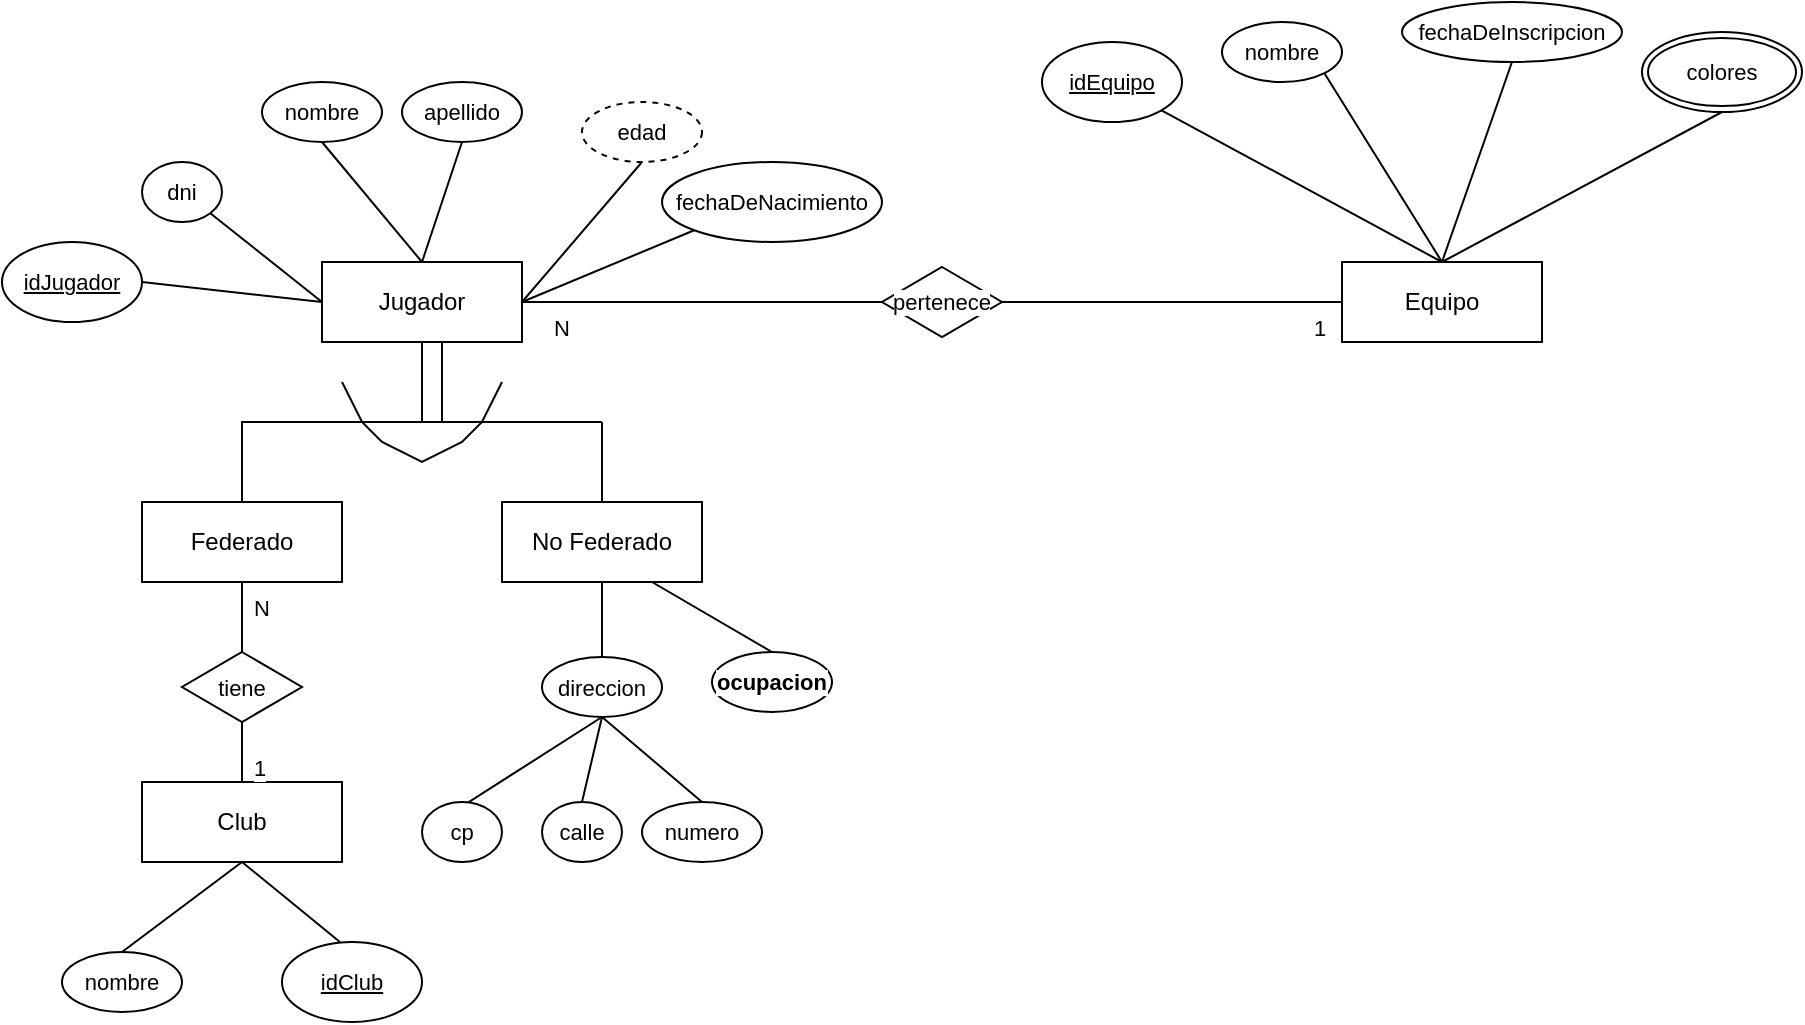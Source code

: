 <mxfile version="28.2.4">
  <diagram name="Página-1" id="o_vclZa8i1B72Egsuipd">
    <mxGraphModel dx="1932" dy="1642" grid="1" gridSize="10" guides="1" tooltips="1" connect="1" arrows="1" fold="1" page="1" pageScale="1" pageWidth="827" pageHeight="1169" math="0" shadow="0">
      <root>
        <mxCell id="0" />
        <mxCell id="1" parent="0" />
        <mxCell id="Htsk9jUAKjOqGIlY0f94-7" style="edgeStyle=none;shape=connector;rounded=0;orthogonalLoop=1;jettySize=auto;html=1;exitX=0.5;exitY=1;exitDx=0;exitDy=0;entryX=0.5;entryY=0;entryDx=0;entryDy=0;strokeColor=default;align=center;verticalAlign=middle;fontFamily=Helvetica;fontSize=11;fontColor=default;labelBackgroundColor=default;endArrow=none;" edge="1" parent="1" source="Htsk9jUAKjOqGIlY0f94-2" target="Htsk9jUAKjOqGIlY0f94-3">
          <mxGeometry relative="1" as="geometry">
            <Array as="points">
              <mxPoint x="150" y="60" />
              <mxPoint x="240" y="60" />
              <mxPoint x="60" y="60" />
            </Array>
          </mxGeometry>
        </mxCell>
        <mxCell id="Htsk9jUAKjOqGIlY0f94-39" style="edgeStyle=none;shape=connector;rounded=0;orthogonalLoop=1;jettySize=auto;html=1;exitX=1;exitY=0.5;exitDx=0;exitDy=0;entryX=0;entryY=0.5;entryDx=0;entryDy=0;strokeColor=default;align=center;verticalAlign=middle;fontFamily=Helvetica;fontSize=11;fontColor=default;labelBackgroundColor=default;endArrow=none;" edge="1" parent="1" source="Htsk9jUAKjOqGIlY0f94-51" target="Htsk9jUAKjOqGIlY0f94-38">
          <mxGeometry relative="1" as="geometry" />
        </mxCell>
        <mxCell id="Htsk9jUAKjOqGIlY0f94-2" value="Jugador" style="whiteSpace=wrap;html=1;align=center;" vertex="1" parent="1">
          <mxGeometry x="100" y="-20" width="100" height="40" as="geometry" />
        </mxCell>
        <mxCell id="Htsk9jUAKjOqGIlY0f94-3" value="Federado" style="whiteSpace=wrap;html=1;align=center;" vertex="1" parent="1">
          <mxGeometry x="10" y="100" width="100" height="40" as="geometry" />
        </mxCell>
        <mxCell id="Htsk9jUAKjOqGIlY0f94-9" style="edgeStyle=none;shape=connector;rounded=0;orthogonalLoop=1;jettySize=auto;html=1;exitX=0.5;exitY=0;exitDx=0;exitDy=0;strokeColor=default;align=center;verticalAlign=middle;fontFamily=Helvetica;fontSize=11;fontColor=default;labelBackgroundColor=default;endArrow=none;" edge="1" parent="1" source="Htsk9jUAKjOqGIlY0f94-4">
          <mxGeometry relative="1" as="geometry">
            <mxPoint x="240" y="60" as="targetPoint" />
          </mxGeometry>
        </mxCell>
        <mxCell id="Htsk9jUAKjOqGIlY0f94-4" value="No Federado" style="whiteSpace=wrap;html=1;align=center;" vertex="1" parent="1">
          <mxGeometry x="190" y="100" width="100" height="40" as="geometry" />
        </mxCell>
        <mxCell id="Htsk9jUAKjOqGIlY0f94-11" value="" style="endArrow=none;html=1;rounded=0;strokeColor=default;align=center;verticalAlign=middle;fontFamily=Helvetica;fontSize=11;fontColor=default;labelBackgroundColor=default;" edge="1" parent="1">
          <mxGeometry width="50" height="50" relative="1" as="geometry">
            <mxPoint x="110" y="40" as="sourcePoint" />
            <mxPoint x="190" y="40" as="targetPoint" />
            <Array as="points">
              <mxPoint x="120" y="60" />
              <mxPoint x="130" y="70" />
              <mxPoint x="150" y="80" />
              <mxPoint x="170" y="70" />
              <mxPoint x="180" y="60" />
            </Array>
          </mxGeometry>
        </mxCell>
        <mxCell id="Htsk9jUAKjOqGIlY0f94-12" value="" style="endArrow=none;html=1;rounded=0;strokeColor=default;align=center;verticalAlign=middle;fontFamily=Helvetica;fontSize=11;fontColor=default;labelBackgroundColor=default;" edge="1" parent="1">
          <mxGeometry width="50" height="50" relative="1" as="geometry">
            <mxPoint x="160" y="60" as="sourcePoint" />
            <mxPoint x="160" y="20" as="targetPoint" />
          </mxGeometry>
        </mxCell>
        <mxCell id="Htsk9jUAKjOqGIlY0f94-20" style="edgeStyle=none;shape=connector;rounded=0;orthogonalLoop=1;jettySize=auto;html=1;exitX=1;exitY=1;exitDx=0;exitDy=0;entryX=0;entryY=0.5;entryDx=0;entryDy=0;strokeColor=default;align=center;verticalAlign=middle;fontFamily=Helvetica;fontSize=11;fontColor=default;labelBackgroundColor=default;endArrow=none;" edge="1" parent="1" source="Htsk9jUAKjOqGIlY0f94-13" target="Htsk9jUAKjOqGIlY0f94-2">
          <mxGeometry relative="1" as="geometry" />
        </mxCell>
        <mxCell id="Htsk9jUAKjOqGIlY0f94-13" value="dni" style="ellipse;whiteSpace=wrap;html=1;align=center;fontFamily=Helvetica;fontSize=11;fontColor=default;labelBackgroundColor=default;" vertex="1" parent="1">
          <mxGeometry x="10" y="-70" width="40" height="30" as="geometry" />
        </mxCell>
        <mxCell id="Htsk9jUAKjOqGIlY0f94-22" style="edgeStyle=none;shape=connector;rounded=0;orthogonalLoop=1;jettySize=auto;html=1;exitX=0.5;exitY=1;exitDx=0;exitDy=0;entryX=0.5;entryY=0;entryDx=0;entryDy=0;strokeColor=default;align=center;verticalAlign=middle;fontFamily=Helvetica;fontSize=11;fontColor=default;labelBackgroundColor=default;endArrow=none;" edge="1" parent="1" source="Htsk9jUAKjOqGIlY0f94-14" target="Htsk9jUAKjOqGIlY0f94-2">
          <mxGeometry relative="1" as="geometry" />
        </mxCell>
        <mxCell id="Htsk9jUAKjOqGIlY0f94-14" value="nombre" style="ellipse;whiteSpace=wrap;html=1;align=center;fontFamily=Helvetica;fontSize=11;fontColor=default;labelBackgroundColor=default;" vertex="1" parent="1">
          <mxGeometry x="70" y="-110" width="60" height="30" as="geometry" />
        </mxCell>
        <mxCell id="Htsk9jUAKjOqGIlY0f94-23" style="edgeStyle=none;shape=connector;rounded=0;orthogonalLoop=1;jettySize=auto;html=1;exitX=0.5;exitY=1;exitDx=0;exitDy=0;entryX=0.5;entryY=0;entryDx=0;entryDy=0;strokeColor=default;align=center;verticalAlign=middle;fontFamily=Helvetica;fontSize=11;fontColor=default;labelBackgroundColor=default;endArrow=none;" edge="1" parent="1" source="Htsk9jUAKjOqGIlY0f94-15" target="Htsk9jUAKjOqGIlY0f94-2">
          <mxGeometry relative="1" as="geometry" />
        </mxCell>
        <mxCell id="Htsk9jUAKjOqGIlY0f94-15" value="apellido" style="ellipse;whiteSpace=wrap;html=1;align=center;fontFamily=Helvetica;fontSize=11;fontColor=default;labelBackgroundColor=default;" vertex="1" parent="1">
          <mxGeometry x="140" y="-110" width="60" height="30" as="geometry" />
        </mxCell>
        <mxCell id="Htsk9jUAKjOqGIlY0f94-24" style="edgeStyle=none;shape=connector;rounded=0;orthogonalLoop=1;jettySize=auto;html=1;exitX=0.5;exitY=1;exitDx=0;exitDy=0;entryX=1;entryY=0.5;entryDx=0;entryDy=0;strokeColor=default;align=center;verticalAlign=middle;fontFamily=Helvetica;fontSize=11;fontColor=default;labelBackgroundColor=default;endArrow=none;" edge="1" parent="1" source="Htsk9jUAKjOqGIlY0f94-16" target="Htsk9jUAKjOqGIlY0f94-2">
          <mxGeometry relative="1" as="geometry" />
        </mxCell>
        <mxCell id="Htsk9jUAKjOqGIlY0f94-16" value="edad" style="ellipse;whiteSpace=wrap;html=1;align=center;dashed=1;fontFamily=Helvetica;fontSize=11;fontColor=default;labelBackgroundColor=default;" vertex="1" parent="1">
          <mxGeometry x="230" y="-100" width="60" height="30" as="geometry" />
        </mxCell>
        <mxCell id="Htsk9jUAKjOqGIlY0f94-25" style="edgeStyle=none;shape=connector;rounded=0;orthogonalLoop=1;jettySize=auto;html=1;exitX=0;exitY=1;exitDx=0;exitDy=0;entryX=1;entryY=0.5;entryDx=0;entryDy=0;strokeColor=default;align=center;verticalAlign=middle;fontFamily=Helvetica;fontSize=11;fontColor=default;labelBackgroundColor=default;endArrow=none;" edge="1" parent="1" source="Htsk9jUAKjOqGIlY0f94-17" target="Htsk9jUAKjOqGIlY0f94-2">
          <mxGeometry relative="1" as="geometry" />
        </mxCell>
        <mxCell id="Htsk9jUAKjOqGIlY0f94-17" value="fechaDeNacimiento" style="ellipse;whiteSpace=wrap;html=1;align=center;fontFamily=Helvetica;fontSize=11;fontColor=default;labelBackgroundColor=default;" vertex="1" parent="1">
          <mxGeometry x="270" y="-70" width="110" height="40" as="geometry" />
        </mxCell>
        <mxCell id="Htsk9jUAKjOqGIlY0f94-19" style="edgeStyle=none;shape=connector;rounded=0;orthogonalLoop=1;jettySize=auto;html=1;exitX=1;exitY=0.5;exitDx=0;exitDy=0;entryX=0;entryY=0.5;entryDx=0;entryDy=0;strokeColor=default;align=center;verticalAlign=middle;fontFamily=Helvetica;fontSize=11;fontColor=default;labelBackgroundColor=default;endArrow=none;" edge="1" parent="1" source="Htsk9jUAKjOqGIlY0f94-18" target="Htsk9jUAKjOqGIlY0f94-2">
          <mxGeometry relative="1" as="geometry" />
        </mxCell>
        <mxCell id="Htsk9jUAKjOqGIlY0f94-18" value="idJugador" style="ellipse;whiteSpace=wrap;html=1;align=center;fontStyle=4;fontFamily=Helvetica;fontSize=11;fontColor=default;labelBackgroundColor=default;" vertex="1" parent="1">
          <mxGeometry x="-60" y="-30" width="70" height="40" as="geometry" />
        </mxCell>
        <mxCell id="Htsk9jUAKjOqGIlY0f94-29" style="edgeStyle=none;shape=connector;rounded=0;orthogonalLoop=1;jettySize=auto;html=1;exitX=0.5;exitY=0;exitDx=0;exitDy=0;entryX=0.75;entryY=1;entryDx=0;entryDy=0;strokeColor=default;align=center;verticalAlign=middle;fontFamily=Helvetica;fontSize=11;fontColor=default;labelBackgroundColor=default;endArrow=none;" edge="1" parent="1" source="Htsk9jUAKjOqGIlY0f94-28" target="Htsk9jUAKjOqGIlY0f94-4">
          <mxGeometry relative="1" as="geometry" />
        </mxCell>
        <mxCell id="Htsk9jUAKjOqGIlY0f94-28" value="ocupacion" style="ellipse;whiteSpace=wrap;html=1;align=center;fontFamily=Helvetica;fontSize=11;fontColor=default;labelBackgroundColor=default;fontStyle=1" vertex="1" parent="1">
          <mxGeometry x="295" y="175" width="60" height="30" as="geometry" />
        </mxCell>
        <mxCell id="Htsk9jUAKjOqGIlY0f94-31" value="" style="edgeStyle=none;shape=connector;rounded=0;orthogonalLoop=1;jettySize=auto;html=1;strokeColor=default;align=center;verticalAlign=middle;fontFamily=Helvetica;fontSize=11;fontColor=default;labelBackgroundColor=default;endArrow=none;entryX=0.5;entryY=1;entryDx=0;entryDy=0;" edge="1" parent="1" source="Htsk9jUAKjOqGIlY0f94-30" target="Htsk9jUAKjOqGIlY0f94-4">
          <mxGeometry relative="1" as="geometry" />
        </mxCell>
        <mxCell id="Htsk9jUAKjOqGIlY0f94-35" style="edgeStyle=none;shape=connector;rounded=0;orthogonalLoop=1;jettySize=auto;html=1;exitX=0.5;exitY=1;exitDx=0;exitDy=0;entryX=0.5;entryY=0;entryDx=0;entryDy=0;strokeColor=default;align=center;verticalAlign=middle;fontFamily=Helvetica;fontSize=11;fontColor=default;labelBackgroundColor=default;endArrow=none;" edge="1" parent="1" source="Htsk9jUAKjOqGIlY0f94-30" target="Htsk9jUAKjOqGIlY0f94-32">
          <mxGeometry relative="1" as="geometry" />
        </mxCell>
        <mxCell id="Htsk9jUAKjOqGIlY0f94-36" style="edgeStyle=none;shape=connector;rounded=0;orthogonalLoop=1;jettySize=auto;html=1;exitX=0.5;exitY=1;exitDx=0;exitDy=0;entryX=0.5;entryY=0;entryDx=0;entryDy=0;strokeColor=default;align=center;verticalAlign=middle;fontFamily=Helvetica;fontSize=11;fontColor=default;labelBackgroundColor=default;endArrow=none;" edge="1" parent="1" source="Htsk9jUAKjOqGIlY0f94-30" target="Htsk9jUAKjOqGIlY0f94-33">
          <mxGeometry relative="1" as="geometry" />
        </mxCell>
        <mxCell id="Htsk9jUAKjOqGIlY0f94-37" style="edgeStyle=none;shape=connector;rounded=0;orthogonalLoop=1;jettySize=auto;html=1;exitX=0.5;exitY=1;exitDx=0;exitDy=0;entryX=0;entryY=0.5;entryDx=0;entryDy=0;strokeColor=default;align=center;verticalAlign=middle;fontFamily=Helvetica;fontSize=11;fontColor=default;labelBackgroundColor=default;endArrow=none;" edge="1" parent="1" source="Htsk9jUAKjOqGIlY0f94-30" target="Htsk9jUAKjOqGIlY0f94-34">
          <mxGeometry relative="1" as="geometry" />
        </mxCell>
        <mxCell id="Htsk9jUAKjOqGIlY0f94-30" value="direccion" style="ellipse;whiteSpace=wrap;html=1;align=center;fontFamily=Helvetica;fontSize=11;fontColor=default;labelBackgroundColor=default;" vertex="1" parent="1">
          <mxGeometry x="210" y="177.5" width="60" height="30" as="geometry" />
        </mxCell>
        <mxCell id="Htsk9jUAKjOqGIlY0f94-32" value="numero" style="ellipse;whiteSpace=wrap;html=1;align=center;fontFamily=Helvetica;fontSize=11;fontColor=default;labelBackgroundColor=default;" vertex="1" parent="1">
          <mxGeometry x="260" y="250" width="60" height="30" as="geometry" />
        </mxCell>
        <mxCell id="Htsk9jUAKjOqGIlY0f94-33" value="calle" style="ellipse;whiteSpace=wrap;html=1;align=center;fontFamily=Helvetica;fontSize=11;fontColor=default;labelBackgroundColor=default;" vertex="1" parent="1">
          <mxGeometry x="210" y="250" width="40" height="30" as="geometry" />
        </mxCell>
        <mxCell id="Htsk9jUAKjOqGIlY0f94-34" value="cp" style="ellipse;whiteSpace=wrap;html=1;align=center;fontFamily=Helvetica;fontSize=11;fontColor=default;labelBackgroundColor=default;" vertex="1" parent="1">
          <mxGeometry x="150" y="250" width="40" height="30" as="geometry" />
        </mxCell>
        <mxCell id="Htsk9jUAKjOqGIlY0f94-38" value="Equipo" style="whiteSpace=wrap;html=1;align=center;" vertex="1" parent="1">
          <mxGeometry x="610" y="-20" width="100" height="40" as="geometry" />
        </mxCell>
        <mxCell id="Htsk9jUAKjOqGIlY0f94-41" style="edgeStyle=none;shape=connector;rounded=0;orthogonalLoop=1;jettySize=auto;html=1;exitX=0.5;exitY=0;exitDx=0;exitDy=0;entryX=0.5;entryY=1;entryDx=0;entryDy=0;strokeColor=default;align=center;verticalAlign=middle;fontFamily=Helvetica;fontSize=11;fontColor=default;labelBackgroundColor=default;endArrow=none;" edge="1" parent="1" source="Htsk9jUAKjOqGIlY0f94-42" target="Htsk9jUAKjOqGIlY0f94-3">
          <mxGeometry relative="1" as="geometry" />
        </mxCell>
        <mxCell id="Htsk9jUAKjOqGIlY0f94-40" value="Club" style="whiteSpace=wrap;html=1;align=center;" vertex="1" parent="1">
          <mxGeometry x="10" y="240" width="100" height="40" as="geometry" />
        </mxCell>
        <mxCell id="Htsk9jUAKjOqGIlY0f94-43" value="" style="edgeStyle=none;shape=connector;rounded=0;orthogonalLoop=1;jettySize=auto;html=1;exitX=0.5;exitY=0;exitDx=0;exitDy=0;entryX=0.5;entryY=1;entryDx=0;entryDy=0;strokeColor=default;align=center;verticalAlign=middle;fontFamily=Helvetica;fontSize=11;fontColor=default;labelBackgroundColor=default;endArrow=none;" edge="1" parent="1" source="Htsk9jUAKjOqGIlY0f94-40" target="Htsk9jUAKjOqGIlY0f94-42">
          <mxGeometry relative="1" as="geometry">
            <mxPoint x="60" y="230" as="sourcePoint" />
            <mxPoint x="60" y="140" as="targetPoint" />
          </mxGeometry>
        </mxCell>
        <mxCell id="Htsk9jUAKjOqGIlY0f94-42" value="tiene" style="shape=rhombus;perimeter=rhombusPerimeter;whiteSpace=wrap;html=1;align=center;fontFamily=Helvetica;fontSize=11;fontColor=default;labelBackgroundColor=default;" vertex="1" parent="1">
          <mxGeometry x="30" y="175" width="60" height="35" as="geometry" />
        </mxCell>
        <mxCell id="Htsk9jUAKjOqGIlY0f94-45" style="edgeStyle=none;shape=connector;rounded=0;orthogonalLoop=1;jettySize=auto;html=1;exitX=0.414;exitY=0;exitDx=0;exitDy=0;entryX=0.5;entryY=1;entryDx=0;entryDy=0;strokeColor=default;align=center;verticalAlign=middle;fontFamily=Helvetica;fontSize=11;fontColor=default;labelBackgroundColor=default;endArrow=none;exitPerimeter=0;" edge="1" parent="1" source="Htsk9jUAKjOqGIlY0f94-44" target="Htsk9jUAKjOqGIlY0f94-40">
          <mxGeometry relative="1" as="geometry" />
        </mxCell>
        <mxCell id="Htsk9jUAKjOqGIlY0f94-44" value="idClub" style="ellipse;whiteSpace=wrap;html=1;align=center;fontStyle=4;fontFamily=Helvetica;fontSize=11;fontColor=default;labelBackgroundColor=default;" vertex="1" parent="1">
          <mxGeometry x="80" y="320" width="70" height="40" as="geometry" />
        </mxCell>
        <mxCell id="Htsk9jUAKjOqGIlY0f94-47" style="edgeStyle=none;shape=connector;rounded=0;orthogonalLoop=1;jettySize=auto;html=1;exitX=0.5;exitY=0;exitDx=0;exitDy=0;strokeColor=default;align=center;verticalAlign=middle;fontFamily=Helvetica;fontSize=11;fontColor=default;labelBackgroundColor=default;endArrow=none;entryX=0.5;entryY=1;entryDx=0;entryDy=0;" edge="1" parent="1" source="Htsk9jUAKjOqGIlY0f94-46" target="Htsk9jUAKjOqGIlY0f94-40">
          <mxGeometry relative="1" as="geometry">
            <mxPoint x="10" y="260" as="targetPoint" />
          </mxGeometry>
        </mxCell>
        <mxCell id="Htsk9jUAKjOqGIlY0f94-46" value="nombre" style="ellipse;whiteSpace=wrap;html=1;align=center;fontFamily=Helvetica;fontSize=11;fontColor=default;labelBackgroundColor=default;" vertex="1" parent="1">
          <mxGeometry x="-30" y="325" width="60" height="30" as="geometry" />
        </mxCell>
        <mxCell id="Htsk9jUAKjOqGIlY0f94-49" value="1" style="text;strokeColor=none;fillColor=none;spacingLeft=4;spacingRight=4;overflow=hidden;rotatable=0;points=[[0,0.5],[1,0.5]];portConstraint=eastwest;fontSize=11;whiteSpace=wrap;html=1;fontFamily=Helvetica;fontColor=default;labelBackgroundColor=default;" vertex="1" parent="1">
          <mxGeometry x="60" y="220" width="40" height="30" as="geometry" />
        </mxCell>
        <mxCell id="Htsk9jUAKjOqGIlY0f94-50" value="N" style="text;strokeColor=none;fillColor=none;spacingLeft=4;spacingRight=4;overflow=hidden;rotatable=0;points=[[0,0.5],[1,0.5]];portConstraint=eastwest;fontSize=11;whiteSpace=wrap;html=1;fontFamily=Helvetica;fontColor=default;labelBackgroundColor=default;" vertex="1" parent="1">
          <mxGeometry x="60" y="140" width="40" height="30" as="geometry" />
        </mxCell>
        <mxCell id="Htsk9jUAKjOqGIlY0f94-52" value="" style="edgeStyle=none;shape=connector;rounded=0;orthogonalLoop=1;jettySize=auto;html=1;exitX=1;exitY=0.5;exitDx=0;exitDy=0;entryX=0;entryY=0.5;entryDx=0;entryDy=0;strokeColor=default;align=center;verticalAlign=middle;fontFamily=Helvetica;fontSize=11;fontColor=default;labelBackgroundColor=default;endArrow=none;" edge="1" parent="1" source="Htsk9jUAKjOqGIlY0f94-2" target="Htsk9jUAKjOqGIlY0f94-51">
          <mxGeometry relative="1" as="geometry">
            <mxPoint x="200" as="sourcePoint" />
            <mxPoint x="610" as="targetPoint" />
          </mxGeometry>
        </mxCell>
        <mxCell id="Htsk9jUAKjOqGIlY0f94-51" value="pertenece" style="shape=rhombus;perimeter=rhombusPerimeter;whiteSpace=wrap;html=1;align=center;fontFamily=Helvetica;fontSize=11;fontColor=default;labelBackgroundColor=default;" vertex="1" parent="1">
          <mxGeometry x="380" y="-17.5" width="60" height="35" as="geometry" />
        </mxCell>
        <mxCell id="Htsk9jUAKjOqGIlY0f94-53" value="N" style="text;strokeColor=none;fillColor=none;spacingLeft=4;spacingRight=4;overflow=hidden;rotatable=0;points=[[0,0.5],[1,0.5]];portConstraint=eastwest;fontSize=11;whiteSpace=wrap;html=1;fontFamily=Helvetica;fontColor=default;labelBackgroundColor=default;" vertex="1" parent="1">
          <mxGeometry x="210" width="20" height="30" as="geometry" />
        </mxCell>
        <mxCell id="Htsk9jUAKjOqGIlY0f94-54" value="1" style="text;strokeColor=none;fillColor=none;spacingLeft=4;spacingRight=4;overflow=hidden;rotatable=0;points=[[0,0.5],[1,0.5]];portConstraint=eastwest;fontSize=11;whiteSpace=wrap;html=1;fontFamily=Helvetica;fontColor=default;labelBackgroundColor=default;" vertex="1" parent="1">
          <mxGeometry x="590" width="20" height="30" as="geometry" />
        </mxCell>
        <mxCell id="Htsk9jUAKjOqGIlY0f94-58" style="edgeStyle=none;shape=connector;rounded=0;orthogonalLoop=1;jettySize=auto;html=1;exitX=1;exitY=1;exitDx=0;exitDy=0;entryX=0.5;entryY=0;entryDx=0;entryDy=0;strokeColor=default;align=center;verticalAlign=middle;fontFamily=Helvetica;fontSize=11;fontColor=default;labelBackgroundColor=default;endArrow=none;" edge="1" parent="1" source="Htsk9jUAKjOqGIlY0f94-55" target="Htsk9jUAKjOqGIlY0f94-38">
          <mxGeometry relative="1" as="geometry" />
        </mxCell>
        <mxCell id="Htsk9jUAKjOqGIlY0f94-55" value="nombre" style="ellipse;whiteSpace=wrap;html=1;align=center;fontFamily=Helvetica;fontSize=11;fontColor=default;labelBackgroundColor=default;" vertex="1" parent="1">
          <mxGeometry x="550" y="-140" width="60" height="30" as="geometry" />
        </mxCell>
        <mxCell id="Htsk9jUAKjOqGIlY0f94-62" style="edgeStyle=none;shape=connector;rounded=0;orthogonalLoop=1;jettySize=auto;html=1;exitX=0.5;exitY=1;exitDx=0;exitDy=0;strokeColor=default;align=center;verticalAlign=middle;fontFamily=Helvetica;fontSize=11;fontColor=default;labelBackgroundColor=default;endArrow=none;" edge="1" parent="1" source="Htsk9jUAKjOqGIlY0f94-56">
          <mxGeometry relative="1" as="geometry">
            <mxPoint x="660" y="-20" as="targetPoint" />
          </mxGeometry>
        </mxCell>
        <mxCell id="Htsk9jUAKjOqGIlY0f94-56" value="fechaDeInscripcion" style="ellipse;whiteSpace=wrap;html=1;align=center;fontFamily=Helvetica;fontSize=11;fontColor=default;labelBackgroundColor=default;" vertex="1" parent="1">
          <mxGeometry x="640" y="-150" width="110" height="30" as="geometry" />
        </mxCell>
        <mxCell id="Htsk9jUAKjOqGIlY0f94-63" style="edgeStyle=none;shape=connector;rounded=0;orthogonalLoop=1;jettySize=auto;html=1;exitX=0.5;exitY=1;exitDx=0;exitDy=0;entryX=0.5;entryY=0;entryDx=0;entryDy=0;strokeColor=default;align=center;verticalAlign=middle;fontFamily=Helvetica;fontSize=11;fontColor=default;labelBackgroundColor=default;endArrow=none;" edge="1" parent="1" source="Htsk9jUAKjOqGIlY0f94-61" target="Htsk9jUAKjOqGIlY0f94-38">
          <mxGeometry relative="1" as="geometry" />
        </mxCell>
        <mxCell id="Htsk9jUAKjOqGIlY0f94-61" value="colores" style="ellipse;shape=doubleEllipse;margin=3;whiteSpace=wrap;html=1;align=center;fontFamily=Helvetica;fontSize=11;fontColor=default;labelBackgroundColor=default;" vertex="1" parent="1">
          <mxGeometry x="760" y="-135" width="80" height="40" as="geometry" />
        </mxCell>
        <mxCell id="Htsk9jUAKjOqGIlY0f94-66" style="edgeStyle=none;shape=connector;rounded=0;orthogonalLoop=1;jettySize=auto;html=1;exitX=1;exitY=1;exitDx=0;exitDy=0;strokeColor=default;align=center;verticalAlign=middle;fontFamily=Helvetica;fontSize=11;fontColor=default;labelBackgroundColor=default;endArrow=none;" edge="1" parent="1" source="Htsk9jUAKjOqGIlY0f94-65">
          <mxGeometry relative="1" as="geometry">
            <mxPoint x="660" y="-20" as="targetPoint" />
          </mxGeometry>
        </mxCell>
        <mxCell id="Htsk9jUAKjOqGIlY0f94-65" value="idEquipo" style="ellipse;whiteSpace=wrap;html=1;align=center;fontStyle=4;fontFamily=Helvetica;fontSize=11;fontColor=default;labelBackgroundColor=default;" vertex="1" parent="1">
          <mxGeometry x="460" y="-130" width="70" height="40" as="geometry" />
        </mxCell>
      </root>
    </mxGraphModel>
  </diagram>
</mxfile>
